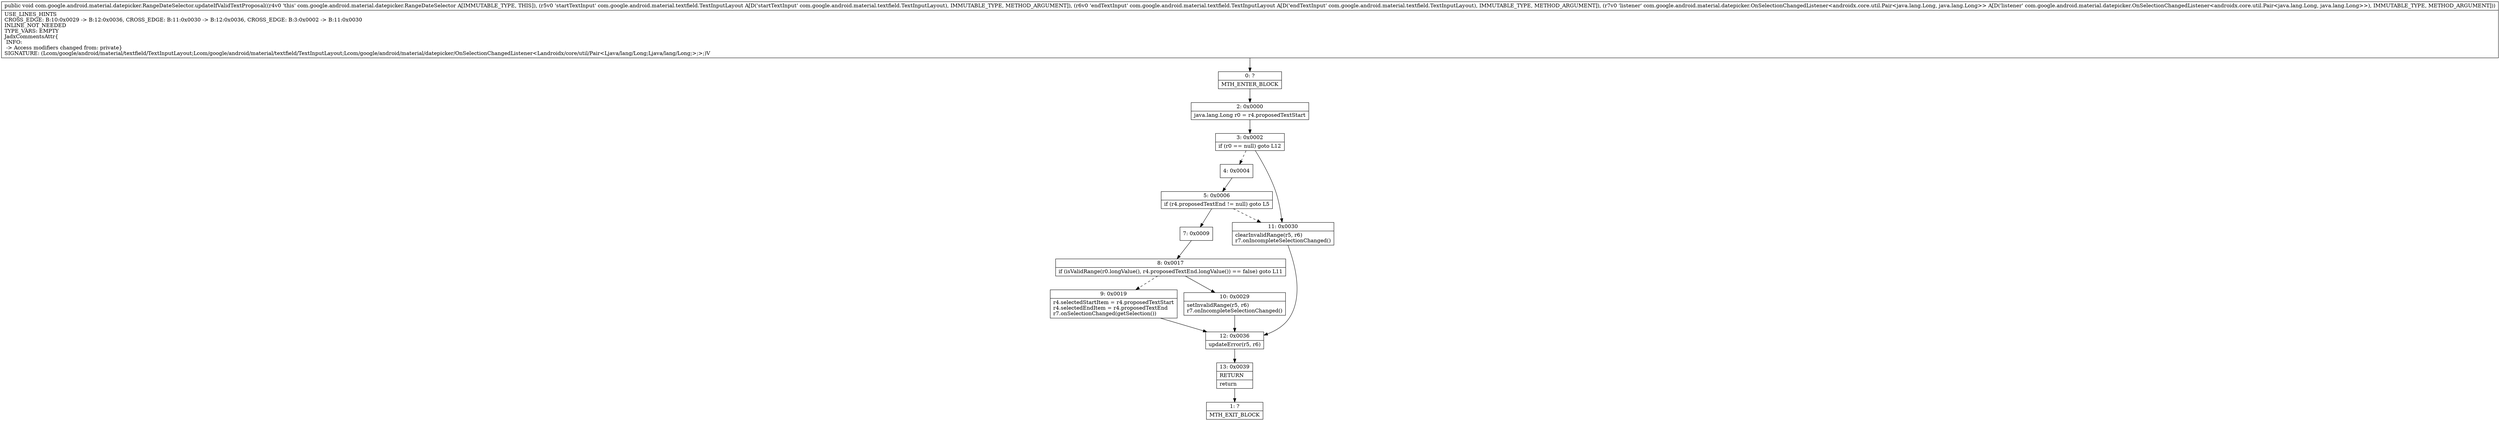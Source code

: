 digraph "CFG forcom.google.android.material.datepicker.RangeDateSelector.updateIfValidTextProposal(Lcom\/google\/android\/material\/textfield\/TextInputLayout;Lcom\/google\/android\/material\/textfield\/TextInputLayout;Lcom\/google\/android\/material\/datepicker\/OnSelectionChangedListener;)V" {
Node_0 [shape=record,label="{0\:\ ?|MTH_ENTER_BLOCK\l}"];
Node_2 [shape=record,label="{2\:\ 0x0000|java.lang.Long r0 = r4.proposedTextStart\l}"];
Node_3 [shape=record,label="{3\:\ 0x0002|if (r0 == null) goto L12\l}"];
Node_4 [shape=record,label="{4\:\ 0x0004}"];
Node_5 [shape=record,label="{5\:\ 0x0006|if (r4.proposedTextEnd != null) goto L5\l}"];
Node_7 [shape=record,label="{7\:\ 0x0009}"];
Node_8 [shape=record,label="{8\:\ 0x0017|if (isValidRange(r0.longValue(), r4.proposedTextEnd.longValue()) == false) goto L11\l}"];
Node_9 [shape=record,label="{9\:\ 0x0019|r4.selectedStartItem = r4.proposedTextStart\lr4.selectedEndItem = r4.proposedTextEnd\lr7.onSelectionChanged(getSelection())\l}"];
Node_12 [shape=record,label="{12\:\ 0x0036|updateError(r5, r6)\l}"];
Node_13 [shape=record,label="{13\:\ 0x0039|RETURN\l|return\l}"];
Node_1 [shape=record,label="{1\:\ ?|MTH_EXIT_BLOCK\l}"];
Node_10 [shape=record,label="{10\:\ 0x0029|setInvalidRange(r5, r6)\lr7.onIncompleteSelectionChanged()\l}"];
Node_11 [shape=record,label="{11\:\ 0x0030|clearInvalidRange(r5, r6)\lr7.onIncompleteSelectionChanged()\l}"];
MethodNode[shape=record,label="{public void com.google.android.material.datepicker.RangeDateSelector.updateIfValidTextProposal((r4v0 'this' com.google.android.material.datepicker.RangeDateSelector A[IMMUTABLE_TYPE, THIS]), (r5v0 'startTextInput' com.google.android.material.textfield.TextInputLayout A[D('startTextInput' com.google.android.material.textfield.TextInputLayout), IMMUTABLE_TYPE, METHOD_ARGUMENT]), (r6v0 'endTextInput' com.google.android.material.textfield.TextInputLayout A[D('endTextInput' com.google.android.material.textfield.TextInputLayout), IMMUTABLE_TYPE, METHOD_ARGUMENT]), (r7v0 'listener' com.google.android.material.datepicker.OnSelectionChangedListener\<androidx.core.util.Pair\<java.lang.Long, java.lang.Long\>\> A[D('listener' com.google.android.material.datepicker.OnSelectionChangedListener\<androidx.core.util.Pair\<java.lang.Long, java.lang.Long\>\>), IMMUTABLE_TYPE, METHOD_ARGUMENT]))  | USE_LINES_HINTS\lCROSS_EDGE: B:10:0x0029 \-\> B:12:0x0036, CROSS_EDGE: B:11:0x0030 \-\> B:12:0x0036, CROSS_EDGE: B:3:0x0002 \-\> B:11:0x0030\lINLINE_NOT_NEEDED\lTYPE_VARS: EMPTY\lJadxCommentsAttr\{\l INFO: \l \-\> Access modifiers changed from: private\}\lSIGNATURE: (Lcom\/google\/android\/material\/textfield\/TextInputLayout;Lcom\/google\/android\/material\/textfield\/TextInputLayout;Lcom\/google\/android\/material\/datepicker\/OnSelectionChangedListener\<Landroidx\/core\/util\/Pair\<Ljava\/lang\/Long;Ljava\/lang\/Long;\>;\>;)V\l}"];
MethodNode -> Node_0;Node_0 -> Node_2;
Node_2 -> Node_3;
Node_3 -> Node_4[style=dashed];
Node_3 -> Node_11;
Node_4 -> Node_5;
Node_5 -> Node_7;
Node_5 -> Node_11[style=dashed];
Node_7 -> Node_8;
Node_8 -> Node_9[style=dashed];
Node_8 -> Node_10;
Node_9 -> Node_12;
Node_12 -> Node_13;
Node_13 -> Node_1;
Node_10 -> Node_12;
Node_11 -> Node_12;
}

